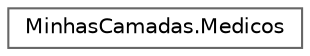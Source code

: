 digraph "Graphical Class Hierarchy"
{
 // LATEX_PDF_SIZE
  bgcolor="transparent";
  edge [fontname=Helvetica,fontsize=10,labelfontname=Helvetica,labelfontsize=10];
  node [fontname=Helvetica,fontsize=10,shape=box,height=0.2,width=0.4];
  rankdir="LR";
  Node0 [id="Node000000",label="MinhasCamadas.Medicos",height=0.2,width=0.4,color="grey40", fillcolor="white", style="filled",URL="$class_minhas_camadas_1_1_medicos.html",tooltip="Purpose: Guarda numa List um conjunto de Medico Created by: gonca Created on: 12/2/2024 11:13:59 AM."];
}
